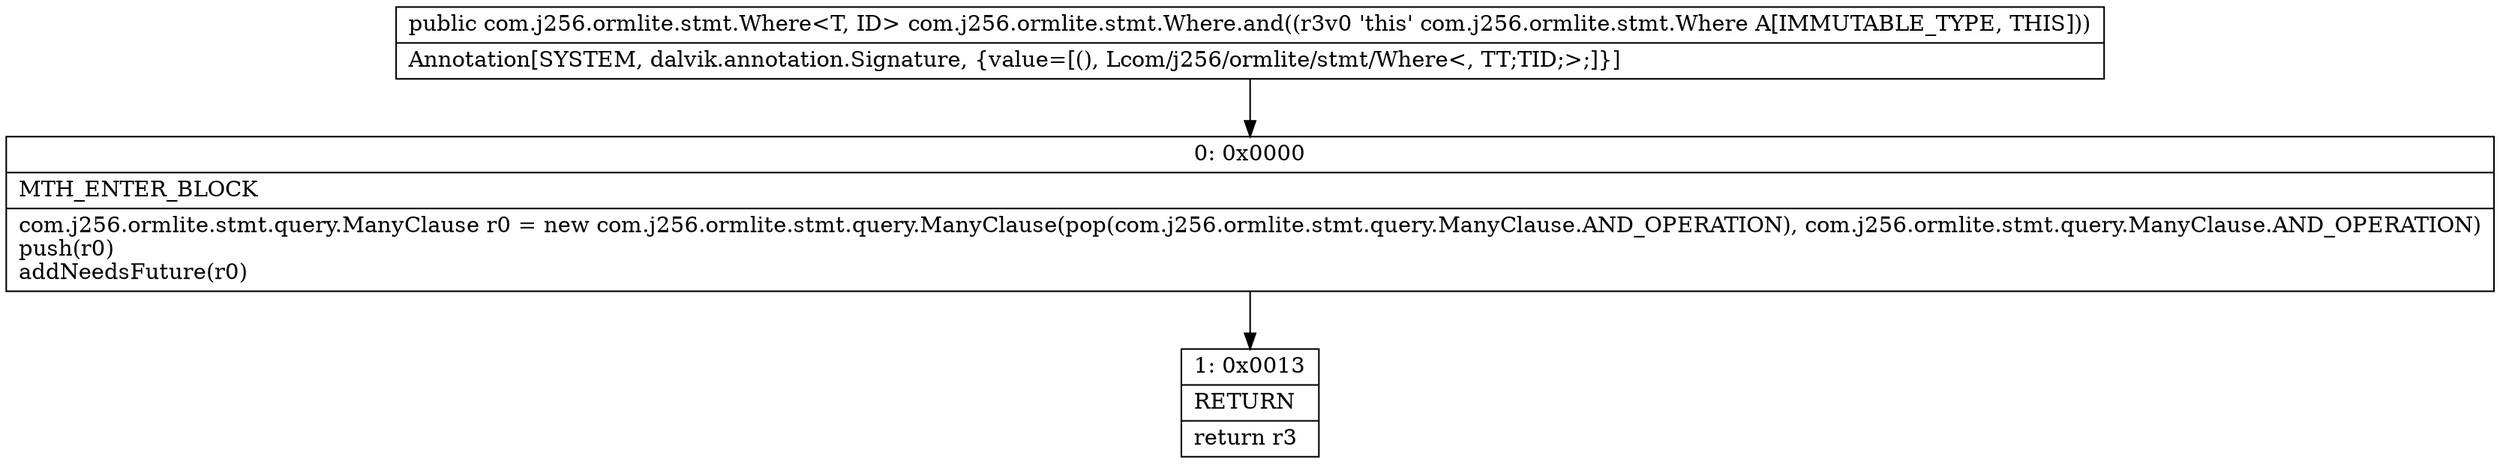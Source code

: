 digraph "CFG forcom.j256.ormlite.stmt.Where.and()Lcom\/j256\/ormlite\/stmt\/Where;" {
Node_0 [shape=record,label="{0\:\ 0x0000|MTH_ENTER_BLOCK\l|com.j256.ormlite.stmt.query.ManyClause r0 = new com.j256.ormlite.stmt.query.ManyClause(pop(com.j256.ormlite.stmt.query.ManyClause.AND_OPERATION), com.j256.ormlite.stmt.query.ManyClause.AND_OPERATION)\lpush(r0)\laddNeedsFuture(r0)\l}"];
Node_1 [shape=record,label="{1\:\ 0x0013|RETURN\l|return r3\l}"];
MethodNode[shape=record,label="{public com.j256.ormlite.stmt.Where\<T, ID\> com.j256.ormlite.stmt.Where.and((r3v0 'this' com.j256.ormlite.stmt.Where A[IMMUTABLE_TYPE, THIS]))  | Annotation[SYSTEM, dalvik.annotation.Signature, \{value=[(), Lcom\/j256\/ormlite\/stmt\/Where\<, TT;TID;\>;]\}]\l}"];
MethodNode -> Node_0;
Node_0 -> Node_1;
}

